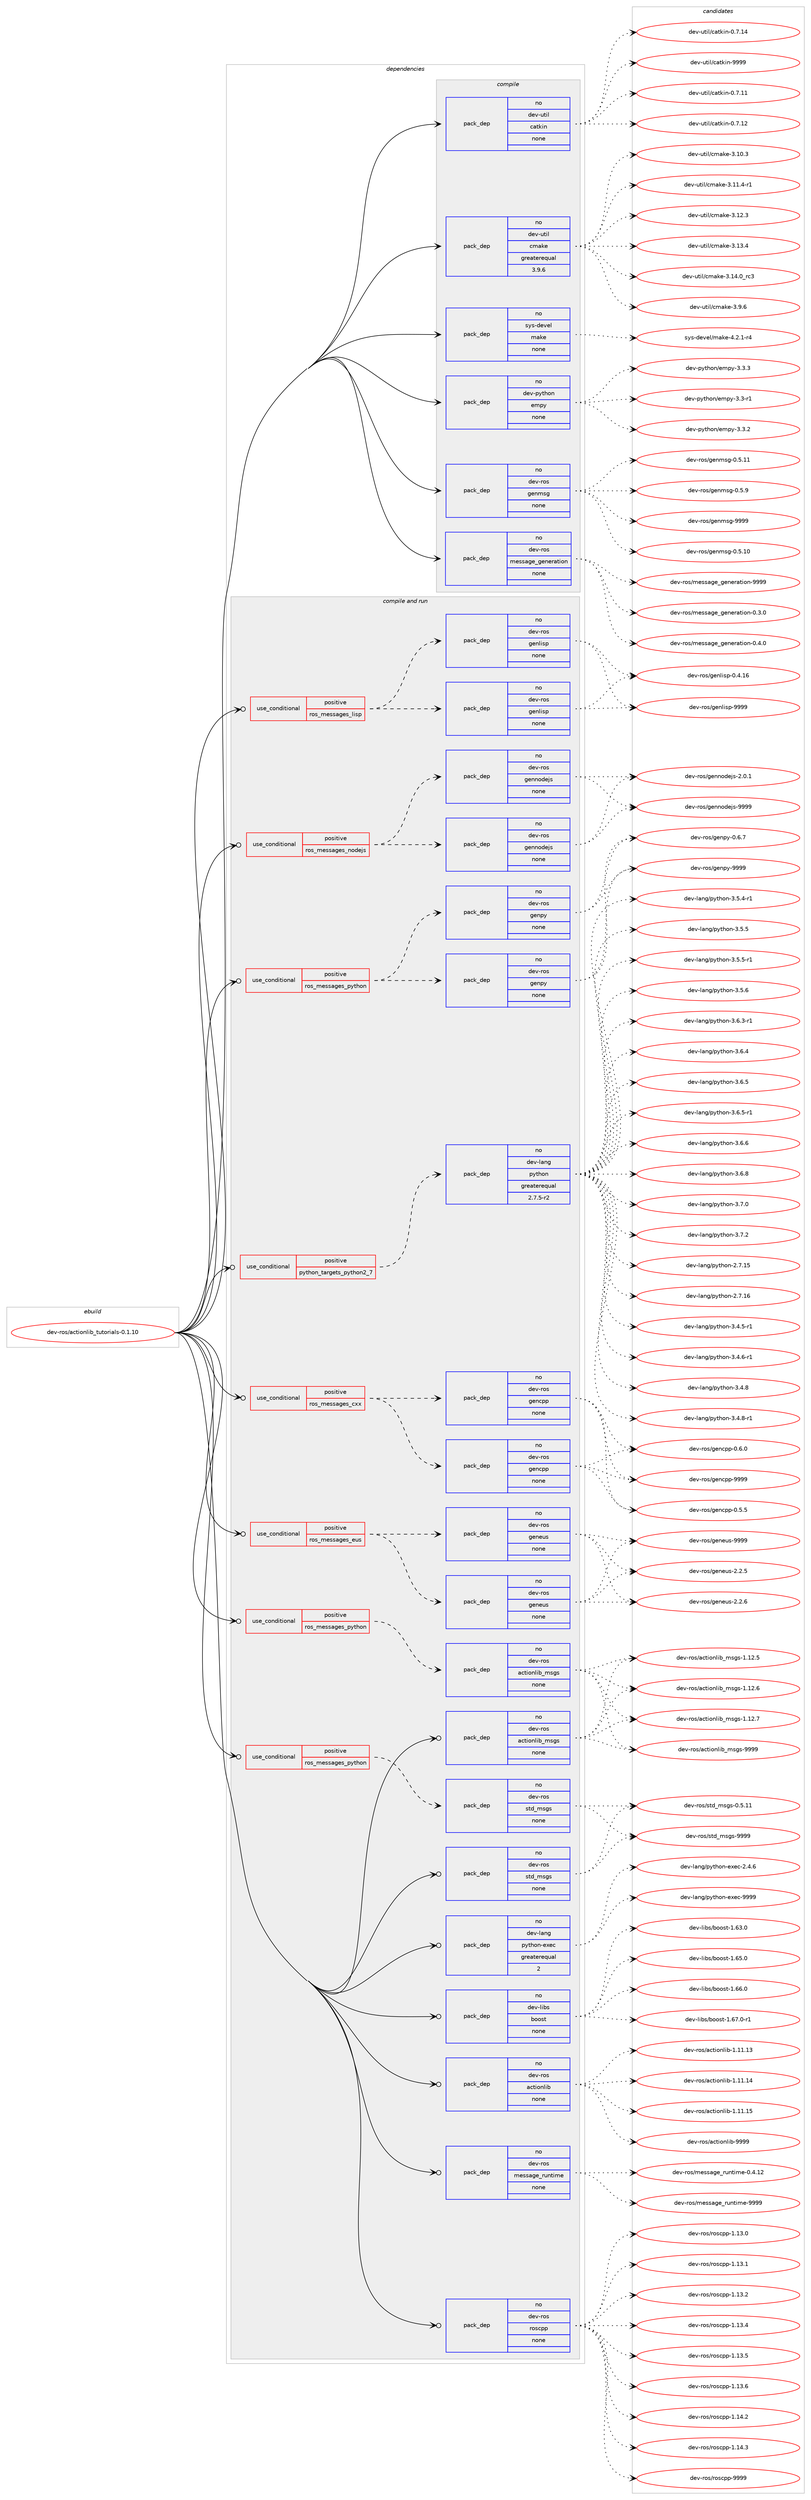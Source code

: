 digraph prolog {

# *************
# Graph options
# *************

newrank=true;
concentrate=true;
compound=true;
graph [rankdir=LR,fontname=Helvetica,fontsize=10,ranksep=1.5];#, ranksep=2.5, nodesep=0.2];
edge  [arrowhead=vee];
node  [fontname=Helvetica,fontsize=10];

# **********
# The ebuild
# **********

subgraph cluster_leftcol {
color=gray;
rank=same;
label=<<i>ebuild</i>>;
id [label="dev-ros/actionlib_tutorials-0.1.10", color=red, width=4, href="../dev-ros/actionlib_tutorials-0.1.10.svg"];
}

# ****************
# The dependencies
# ****************

subgraph cluster_midcol {
color=gray;
label=<<i>dependencies</i>>;
subgraph cluster_compile {
fillcolor="#eeeeee";
style=filled;
label=<<i>compile</i>>;
subgraph pack1040278 {
dependency1451483 [label=<<TABLE BORDER="0" CELLBORDER="1" CELLSPACING="0" CELLPADDING="4" WIDTH="220"><TR><TD ROWSPAN="6" CELLPADDING="30">pack_dep</TD></TR><TR><TD WIDTH="110">no</TD></TR><TR><TD>dev-python</TD></TR><TR><TD>empy</TD></TR><TR><TD>none</TD></TR><TR><TD></TD></TR></TABLE>>, shape=none, color=blue];
}
id:e -> dependency1451483:w [weight=20,style="solid",arrowhead="vee"];
subgraph pack1040279 {
dependency1451484 [label=<<TABLE BORDER="0" CELLBORDER="1" CELLSPACING="0" CELLPADDING="4" WIDTH="220"><TR><TD ROWSPAN="6" CELLPADDING="30">pack_dep</TD></TR><TR><TD WIDTH="110">no</TD></TR><TR><TD>dev-ros</TD></TR><TR><TD>genmsg</TD></TR><TR><TD>none</TD></TR><TR><TD></TD></TR></TABLE>>, shape=none, color=blue];
}
id:e -> dependency1451484:w [weight=20,style="solid",arrowhead="vee"];
subgraph pack1040280 {
dependency1451485 [label=<<TABLE BORDER="0" CELLBORDER="1" CELLSPACING="0" CELLPADDING="4" WIDTH="220"><TR><TD ROWSPAN="6" CELLPADDING="30">pack_dep</TD></TR><TR><TD WIDTH="110">no</TD></TR><TR><TD>dev-ros</TD></TR><TR><TD>message_generation</TD></TR><TR><TD>none</TD></TR><TR><TD></TD></TR></TABLE>>, shape=none, color=blue];
}
id:e -> dependency1451485:w [weight=20,style="solid",arrowhead="vee"];
subgraph pack1040281 {
dependency1451486 [label=<<TABLE BORDER="0" CELLBORDER="1" CELLSPACING="0" CELLPADDING="4" WIDTH="220"><TR><TD ROWSPAN="6" CELLPADDING="30">pack_dep</TD></TR><TR><TD WIDTH="110">no</TD></TR><TR><TD>dev-util</TD></TR><TR><TD>catkin</TD></TR><TR><TD>none</TD></TR><TR><TD></TD></TR></TABLE>>, shape=none, color=blue];
}
id:e -> dependency1451486:w [weight=20,style="solid",arrowhead="vee"];
subgraph pack1040282 {
dependency1451487 [label=<<TABLE BORDER="0" CELLBORDER="1" CELLSPACING="0" CELLPADDING="4" WIDTH="220"><TR><TD ROWSPAN="6" CELLPADDING="30">pack_dep</TD></TR><TR><TD WIDTH="110">no</TD></TR><TR><TD>dev-util</TD></TR><TR><TD>cmake</TD></TR><TR><TD>greaterequal</TD></TR><TR><TD>3.9.6</TD></TR></TABLE>>, shape=none, color=blue];
}
id:e -> dependency1451487:w [weight=20,style="solid",arrowhead="vee"];
subgraph pack1040283 {
dependency1451488 [label=<<TABLE BORDER="0" CELLBORDER="1" CELLSPACING="0" CELLPADDING="4" WIDTH="220"><TR><TD ROWSPAN="6" CELLPADDING="30">pack_dep</TD></TR><TR><TD WIDTH="110">no</TD></TR><TR><TD>sys-devel</TD></TR><TR><TD>make</TD></TR><TR><TD>none</TD></TR><TR><TD></TD></TR></TABLE>>, shape=none, color=blue];
}
id:e -> dependency1451488:w [weight=20,style="solid",arrowhead="vee"];
}
subgraph cluster_compileandrun {
fillcolor="#eeeeee";
style=filled;
label=<<i>compile and run</i>>;
subgraph cond387825 {
dependency1451489 [label=<<TABLE BORDER="0" CELLBORDER="1" CELLSPACING="0" CELLPADDING="4"><TR><TD ROWSPAN="3" CELLPADDING="10">use_conditional</TD></TR><TR><TD>positive</TD></TR><TR><TD>python_targets_python2_7</TD></TR></TABLE>>, shape=none, color=red];
subgraph pack1040284 {
dependency1451490 [label=<<TABLE BORDER="0" CELLBORDER="1" CELLSPACING="0" CELLPADDING="4" WIDTH="220"><TR><TD ROWSPAN="6" CELLPADDING="30">pack_dep</TD></TR><TR><TD WIDTH="110">no</TD></TR><TR><TD>dev-lang</TD></TR><TR><TD>python</TD></TR><TR><TD>greaterequal</TD></TR><TR><TD>2.7.5-r2</TD></TR></TABLE>>, shape=none, color=blue];
}
dependency1451489:e -> dependency1451490:w [weight=20,style="dashed",arrowhead="vee"];
}
id:e -> dependency1451489:w [weight=20,style="solid",arrowhead="odotvee"];
subgraph cond387826 {
dependency1451491 [label=<<TABLE BORDER="0" CELLBORDER="1" CELLSPACING="0" CELLPADDING="4"><TR><TD ROWSPAN="3" CELLPADDING="10">use_conditional</TD></TR><TR><TD>positive</TD></TR><TR><TD>ros_messages_cxx</TD></TR></TABLE>>, shape=none, color=red];
subgraph pack1040285 {
dependency1451492 [label=<<TABLE BORDER="0" CELLBORDER="1" CELLSPACING="0" CELLPADDING="4" WIDTH="220"><TR><TD ROWSPAN="6" CELLPADDING="30">pack_dep</TD></TR><TR><TD WIDTH="110">no</TD></TR><TR><TD>dev-ros</TD></TR><TR><TD>gencpp</TD></TR><TR><TD>none</TD></TR><TR><TD></TD></TR></TABLE>>, shape=none, color=blue];
}
dependency1451491:e -> dependency1451492:w [weight=20,style="dashed",arrowhead="vee"];
subgraph pack1040286 {
dependency1451493 [label=<<TABLE BORDER="0" CELLBORDER="1" CELLSPACING="0" CELLPADDING="4" WIDTH="220"><TR><TD ROWSPAN="6" CELLPADDING="30">pack_dep</TD></TR><TR><TD WIDTH="110">no</TD></TR><TR><TD>dev-ros</TD></TR><TR><TD>gencpp</TD></TR><TR><TD>none</TD></TR><TR><TD></TD></TR></TABLE>>, shape=none, color=blue];
}
dependency1451491:e -> dependency1451493:w [weight=20,style="dashed",arrowhead="vee"];
}
id:e -> dependency1451491:w [weight=20,style="solid",arrowhead="odotvee"];
subgraph cond387827 {
dependency1451494 [label=<<TABLE BORDER="0" CELLBORDER="1" CELLSPACING="0" CELLPADDING="4"><TR><TD ROWSPAN="3" CELLPADDING="10">use_conditional</TD></TR><TR><TD>positive</TD></TR><TR><TD>ros_messages_eus</TD></TR></TABLE>>, shape=none, color=red];
subgraph pack1040287 {
dependency1451495 [label=<<TABLE BORDER="0" CELLBORDER="1" CELLSPACING="0" CELLPADDING="4" WIDTH="220"><TR><TD ROWSPAN="6" CELLPADDING="30">pack_dep</TD></TR><TR><TD WIDTH="110">no</TD></TR><TR><TD>dev-ros</TD></TR><TR><TD>geneus</TD></TR><TR><TD>none</TD></TR><TR><TD></TD></TR></TABLE>>, shape=none, color=blue];
}
dependency1451494:e -> dependency1451495:w [weight=20,style="dashed",arrowhead="vee"];
subgraph pack1040288 {
dependency1451496 [label=<<TABLE BORDER="0" CELLBORDER="1" CELLSPACING="0" CELLPADDING="4" WIDTH="220"><TR><TD ROWSPAN="6" CELLPADDING="30">pack_dep</TD></TR><TR><TD WIDTH="110">no</TD></TR><TR><TD>dev-ros</TD></TR><TR><TD>geneus</TD></TR><TR><TD>none</TD></TR><TR><TD></TD></TR></TABLE>>, shape=none, color=blue];
}
dependency1451494:e -> dependency1451496:w [weight=20,style="dashed",arrowhead="vee"];
}
id:e -> dependency1451494:w [weight=20,style="solid",arrowhead="odotvee"];
subgraph cond387828 {
dependency1451497 [label=<<TABLE BORDER="0" CELLBORDER="1" CELLSPACING="0" CELLPADDING="4"><TR><TD ROWSPAN="3" CELLPADDING="10">use_conditional</TD></TR><TR><TD>positive</TD></TR><TR><TD>ros_messages_lisp</TD></TR></TABLE>>, shape=none, color=red];
subgraph pack1040289 {
dependency1451498 [label=<<TABLE BORDER="0" CELLBORDER="1" CELLSPACING="0" CELLPADDING="4" WIDTH="220"><TR><TD ROWSPAN="6" CELLPADDING="30">pack_dep</TD></TR><TR><TD WIDTH="110">no</TD></TR><TR><TD>dev-ros</TD></TR><TR><TD>genlisp</TD></TR><TR><TD>none</TD></TR><TR><TD></TD></TR></TABLE>>, shape=none, color=blue];
}
dependency1451497:e -> dependency1451498:w [weight=20,style="dashed",arrowhead="vee"];
subgraph pack1040290 {
dependency1451499 [label=<<TABLE BORDER="0" CELLBORDER="1" CELLSPACING="0" CELLPADDING="4" WIDTH="220"><TR><TD ROWSPAN="6" CELLPADDING="30">pack_dep</TD></TR><TR><TD WIDTH="110">no</TD></TR><TR><TD>dev-ros</TD></TR><TR><TD>genlisp</TD></TR><TR><TD>none</TD></TR><TR><TD></TD></TR></TABLE>>, shape=none, color=blue];
}
dependency1451497:e -> dependency1451499:w [weight=20,style="dashed",arrowhead="vee"];
}
id:e -> dependency1451497:w [weight=20,style="solid",arrowhead="odotvee"];
subgraph cond387829 {
dependency1451500 [label=<<TABLE BORDER="0" CELLBORDER="1" CELLSPACING="0" CELLPADDING="4"><TR><TD ROWSPAN="3" CELLPADDING="10">use_conditional</TD></TR><TR><TD>positive</TD></TR><TR><TD>ros_messages_nodejs</TD></TR></TABLE>>, shape=none, color=red];
subgraph pack1040291 {
dependency1451501 [label=<<TABLE BORDER="0" CELLBORDER="1" CELLSPACING="0" CELLPADDING="4" WIDTH="220"><TR><TD ROWSPAN="6" CELLPADDING="30">pack_dep</TD></TR><TR><TD WIDTH="110">no</TD></TR><TR><TD>dev-ros</TD></TR><TR><TD>gennodejs</TD></TR><TR><TD>none</TD></TR><TR><TD></TD></TR></TABLE>>, shape=none, color=blue];
}
dependency1451500:e -> dependency1451501:w [weight=20,style="dashed",arrowhead="vee"];
subgraph pack1040292 {
dependency1451502 [label=<<TABLE BORDER="0" CELLBORDER="1" CELLSPACING="0" CELLPADDING="4" WIDTH="220"><TR><TD ROWSPAN="6" CELLPADDING="30">pack_dep</TD></TR><TR><TD WIDTH="110">no</TD></TR><TR><TD>dev-ros</TD></TR><TR><TD>gennodejs</TD></TR><TR><TD>none</TD></TR><TR><TD></TD></TR></TABLE>>, shape=none, color=blue];
}
dependency1451500:e -> dependency1451502:w [weight=20,style="dashed",arrowhead="vee"];
}
id:e -> dependency1451500:w [weight=20,style="solid",arrowhead="odotvee"];
subgraph cond387830 {
dependency1451503 [label=<<TABLE BORDER="0" CELLBORDER="1" CELLSPACING="0" CELLPADDING="4"><TR><TD ROWSPAN="3" CELLPADDING="10">use_conditional</TD></TR><TR><TD>positive</TD></TR><TR><TD>ros_messages_python</TD></TR></TABLE>>, shape=none, color=red];
subgraph pack1040293 {
dependency1451504 [label=<<TABLE BORDER="0" CELLBORDER="1" CELLSPACING="0" CELLPADDING="4" WIDTH="220"><TR><TD ROWSPAN="6" CELLPADDING="30">pack_dep</TD></TR><TR><TD WIDTH="110">no</TD></TR><TR><TD>dev-ros</TD></TR><TR><TD>actionlib_msgs</TD></TR><TR><TD>none</TD></TR><TR><TD></TD></TR></TABLE>>, shape=none, color=blue];
}
dependency1451503:e -> dependency1451504:w [weight=20,style="dashed",arrowhead="vee"];
}
id:e -> dependency1451503:w [weight=20,style="solid",arrowhead="odotvee"];
subgraph cond387831 {
dependency1451505 [label=<<TABLE BORDER="0" CELLBORDER="1" CELLSPACING="0" CELLPADDING="4"><TR><TD ROWSPAN="3" CELLPADDING="10">use_conditional</TD></TR><TR><TD>positive</TD></TR><TR><TD>ros_messages_python</TD></TR></TABLE>>, shape=none, color=red];
subgraph pack1040294 {
dependency1451506 [label=<<TABLE BORDER="0" CELLBORDER="1" CELLSPACING="0" CELLPADDING="4" WIDTH="220"><TR><TD ROWSPAN="6" CELLPADDING="30">pack_dep</TD></TR><TR><TD WIDTH="110">no</TD></TR><TR><TD>dev-ros</TD></TR><TR><TD>genpy</TD></TR><TR><TD>none</TD></TR><TR><TD></TD></TR></TABLE>>, shape=none, color=blue];
}
dependency1451505:e -> dependency1451506:w [weight=20,style="dashed",arrowhead="vee"];
subgraph pack1040295 {
dependency1451507 [label=<<TABLE BORDER="0" CELLBORDER="1" CELLSPACING="0" CELLPADDING="4" WIDTH="220"><TR><TD ROWSPAN="6" CELLPADDING="30">pack_dep</TD></TR><TR><TD WIDTH="110">no</TD></TR><TR><TD>dev-ros</TD></TR><TR><TD>genpy</TD></TR><TR><TD>none</TD></TR><TR><TD></TD></TR></TABLE>>, shape=none, color=blue];
}
dependency1451505:e -> dependency1451507:w [weight=20,style="dashed",arrowhead="vee"];
}
id:e -> dependency1451505:w [weight=20,style="solid",arrowhead="odotvee"];
subgraph cond387832 {
dependency1451508 [label=<<TABLE BORDER="0" CELLBORDER="1" CELLSPACING="0" CELLPADDING="4"><TR><TD ROWSPAN="3" CELLPADDING="10">use_conditional</TD></TR><TR><TD>positive</TD></TR><TR><TD>ros_messages_python</TD></TR></TABLE>>, shape=none, color=red];
subgraph pack1040296 {
dependency1451509 [label=<<TABLE BORDER="0" CELLBORDER="1" CELLSPACING="0" CELLPADDING="4" WIDTH="220"><TR><TD ROWSPAN="6" CELLPADDING="30">pack_dep</TD></TR><TR><TD WIDTH="110">no</TD></TR><TR><TD>dev-ros</TD></TR><TR><TD>std_msgs</TD></TR><TR><TD>none</TD></TR><TR><TD></TD></TR></TABLE>>, shape=none, color=blue];
}
dependency1451508:e -> dependency1451509:w [weight=20,style="dashed",arrowhead="vee"];
}
id:e -> dependency1451508:w [weight=20,style="solid",arrowhead="odotvee"];
subgraph pack1040297 {
dependency1451510 [label=<<TABLE BORDER="0" CELLBORDER="1" CELLSPACING="0" CELLPADDING="4" WIDTH="220"><TR><TD ROWSPAN="6" CELLPADDING="30">pack_dep</TD></TR><TR><TD WIDTH="110">no</TD></TR><TR><TD>dev-lang</TD></TR><TR><TD>python-exec</TD></TR><TR><TD>greaterequal</TD></TR><TR><TD>2</TD></TR></TABLE>>, shape=none, color=blue];
}
id:e -> dependency1451510:w [weight=20,style="solid",arrowhead="odotvee"];
subgraph pack1040298 {
dependency1451511 [label=<<TABLE BORDER="0" CELLBORDER="1" CELLSPACING="0" CELLPADDING="4" WIDTH="220"><TR><TD ROWSPAN="6" CELLPADDING="30">pack_dep</TD></TR><TR><TD WIDTH="110">no</TD></TR><TR><TD>dev-libs</TD></TR><TR><TD>boost</TD></TR><TR><TD>none</TD></TR><TR><TD></TD></TR></TABLE>>, shape=none, color=blue];
}
id:e -> dependency1451511:w [weight=20,style="solid",arrowhead="odotvee"];
subgraph pack1040299 {
dependency1451512 [label=<<TABLE BORDER="0" CELLBORDER="1" CELLSPACING="0" CELLPADDING="4" WIDTH="220"><TR><TD ROWSPAN="6" CELLPADDING="30">pack_dep</TD></TR><TR><TD WIDTH="110">no</TD></TR><TR><TD>dev-ros</TD></TR><TR><TD>actionlib</TD></TR><TR><TD>none</TD></TR><TR><TD></TD></TR></TABLE>>, shape=none, color=blue];
}
id:e -> dependency1451512:w [weight=20,style="solid",arrowhead="odotvee"];
subgraph pack1040300 {
dependency1451513 [label=<<TABLE BORDER="0" CELLBORDER="1" CELLSPACING="0" CELLPADDING="4" WIDTH="220"><TR><TD ROWSPAN="6" CELLPADDING="30">pack_dep</TD></TR><TR><TD WIDTH="110">no</TD></TR><TR><TD>dev-ros</TD></TR><TR><TD>actionlib_msgs</TD></TR><TR><TD>none</TD></TR><TR><TD></TD></TR></TABLE>>, shape=none, color=blue];
}
id:e -> dependency1451513:w [weight=20,style="solid",arrowhead="odotvee"];
subgraph pack1040301 {
dependency1451514 [label=<<TABLE BORDER="0" CELLBORDER="1" CELLSPACING="0" CELLPADDING="4" WIDTH="220"><TR><TD ROWSPAN="6" CELLPADDING="30">pack_dep</TD></TR><TR><TD WIDTH="110">no</TD></TR><TR><TD>dev-ros</TD></TR><TR><TD>message_runtime</TD></TR><TR><TD>none</TD></TR><TR><TD></TD></TR></TABLE>>, shape=none, color=blue];
}
id:e -> dependency1451514:w [weight=20,style="solid",arrowhead="odotvee"];
subgraph pack1040302 {
dependency1451515 [label=<<TABLE BORDER="0" CELLBORDER="1" CELLSPACING="0" CELLPADDING="4" WIDTH="220"><TR><TD ROWSPAN="6" CELLPADDING="30">pack_dep</TD></TR><TR><TD WIDTH="110">no</TD></TR><TR><TD>dev-ros</TD></TR><TR><TD>roscpp</TD></TR><TR><TD>none</TD></TR><TR><TD></TD></TR></TABLE>>, shape=none, color=blue];
}
id:e -> dependency1451515:w [weight=20,style="solid",arrowhead="odotvee"];
subgraph pack1040303 {
dependency1451516 [label=<<TABLE BORDER="0" CELLBORDER="1" CELLSPACING="0" CELLPADDING="4" WIDTH="220"><TR><TD ROWSPAN="6" CELLPADDING="30">pack_dep</TD></TR><TR><TD WIDTH="110">no</TD></TR><TR><TD>dev-ros</TD></TR><TR><TD>std_msgs</TD></TR><TR><TD>none</TD></TR><TR><TD></TD></TR></TABLE>>, shape=none, color=blue];
}
id:e -> dependency1451516:w [weight=20,style="solid",arrowhead="odotvee"];
}
subgraph cluster_run {
fillcolor="#eeeeee";
style=filled;
label=<<i>run</i>>;
}
}

# **************
# The candidates
# **************

subgraph cluster_choices {
rank=same;
color=gray;
label=<<i>candidates</i>>;

subgraph choice1040278 {
color=black;
nodesep=1;
choice1001011184511212111610411111047101109112121455146514511449 [label="dev-python/empy-3.3-r1", color=red, width=4,href="../dev-python/empy-3.3-r1.svg"];
choice1001011184511212111610411111047101109112121455146514650 [label="dev-python/empy-3.3.2", color=red, width=4,href="../dev-python/empy-3.3.2.svg"];
choice1001011184511212111610411111047101109112121455146514651 [label="dev-python/empy-3.3.3", color=red, width=4,href="../dev-python/empy-3.3.3.svg"];
dependency1451483:e -> choice1001011184511212111610411111047101109112121455146514511449:w [style=dotted,weight="100"];
dependency1451483:e -> choice1001011184511212111610411111047101109112121455146514650:w [style=dotted,weight="100"];
dependency1451483:e -> choice1001011184511212111610411111047101109112121455146514651:w [style=dotted,weight="100"];
}
subgraph choice1040279 {
color=black;
nodesep=1;
choice100101118451141111154710310111010911510345484653464948 [label="dev-ros/genmsg-0.5.10", color=red, width=4,href="../dev-ros/genmsg-0.5.10.svg"];
choice100101118451141111154710310111010911510345484653464949 [label="dev-ros/genmsg-0.5.11", color=red, width=4,href="../dev-ros/genmsg-0.5.11.svg"];
choice1001011184511411111547103101110109115103454846534657 [label="dev-ros/genmsg-0.5.9", color=red, width=4,href="../dev-ros/genmsg-0.5.9.svg"];
choice10010111845114111115471031011101091151034557575757 [label="dev-ros/genmsg-9999", color=red, width=4,href="../dev-ros/genmsg-9999.svg"];
dependency1451484:e -> choice100101118451141111154710310111010911510345484653464948:w [style=dotted,weight="100"];
dependency1451484:e -> choice100101118451141111154710310111010911510345484653464949:w [style=dotted,weight="100"];
dependency1451484:e -> choice1001011184511411111547103101110109115103454846534657:w [style=dotted,weight="100"];
dependency1451484:e -> choice10010111845114111115471031011101091151034557575757:w [style=dotted,weight="100"];
}
subgraph choice1040280 {
color=black;
nodesep=1;
choice1001011184511411111547109101115115971031019510310111010111497116105111110454846514648 [label="dev-ros/message_generation-0.3.0", color=red, width=4,href="../dev-ros/message_generation-0.3.0.svg"];
choice1001011184511411111547109101115115971031019510310111010111497116105111110454846524648 [label="dev-ros/message_generation-0.4.0", color=red, width=4,href="../dev-ros/message_generation-0.4.0.svg"];
choice10010111845114111115471091011151159710310195103101110101114971161051111104557575757 [label="dev-ros/message_generation-9999", color=red, width=4,href="../dev-ros/message_generation-9999.svg"];
dependency1451485:e -> choice1001011184511411111547109101115115971031019510310111010111497116105111110454846514648:w [style=dotted,weight="100"];
dependency1451485:e -> choice1001011184511411111547109101115115971031019510310111010111497116105111110454846524648:w [style=dotted,weight="100"];
dependency1451485:e -> choice10010111845114111115471091011151159710310195103101110101114971161051111104557575757:w [style=dotted,weight="100"];
}
subgraph choice1040281 {
color=black;
nodesep=1;
choice1001011184511711610510847999711610710511045484655464949 [label="dev-util/catkin-0.7.11", color=red, width=4,href="../dev-util/catkin-0.7.11.svg"];
choice1001011184511711610510847999711610710511045484655464950 [label="dev-util/catkin-0.7.12", color=red, width=4,href="../dev-util/catkin-0.7.12.svg"];
choice1001011184511711610510847999711610710511045484655464952 [label="dev-util/catkin-0.7.14", color=red, width=4,href="../dev-util/catkin-0.7.14.svg"];
choice100101118451171161051084799971161071051104557575757 [label="dev-util/catkin-9999", color=red, width=4,href="../dev-util/catkin-9999.svg"];
dependency1451486:e -> choice1001011184511711610510847999711610710511045484655464949:w [style=dotted,weight="100"];
dependency1451486:e -> choice1001011184511711610510847999711610710511045484655464950:w [style=dotted,weight="100"];
dependency1451486:e -> choice1001011184511711610510847999711610710511045484655464952:w [style=dotted,weight="100"];
dependency1451486:e -> choice100101118451171161051084799971161071051104557575757:w [style=dotted,weight="100"];
}
subgraph choice1040282 {
color=black;
nodesep=1;
choice1001011184511711610510847991099710710145514649484651 [label="dev-util/cmake-3.10.3", color=red, width=4,href="../dev-util/cmake-3.10.3.svg"];
choice10010111845117116105108479910997107101455146494946524511449 [label="dev-util/cmake-3.11.4-r1", color=red, width=4,href="../dev-util/cmake-3.11.4-r1.svg"];
choice1001011184511711610510847991099710710145514649504651 [label="dev-util/cmake-3.12.3", color=red, width=4,href="../dev-util/cmake-3.12.3.svg"];
choice1001011184511711610510847991099710710145514649514652 [label="dev-util/cmake-3.13.4", color=red, width=4,href="../dev-util/cmake-3.13.4.svg"];
choice1001011184511711610510847991099710710145514649524648951149951 [label="dev-util/cmake-3.14.0_rc3", color=red, width=4,href="../dev-util/cmake-3.14.0_rc3.svg"];
choice10010111845117116105108479910997107101455146574654 [label="dev-util/cmake-3.9.6", color=red, width=4,href="../dev-util/cmake-3.9.6.svg"];
dependency1451487:e -> choice1001011184511711610510847991099710710145514649484651:w [style=dotted,weight="100"];
dependency1451487:e -> choice10010111845117116105108479910997107101455146494946524511449:w [style=dotted,weight="100"];
dependency1451487:e -> choice1001011184511711610510847991099710710145514649504651:w [style=dotted,weight="100"];
dependency1451487:e -> choice1001011184511711610510847991099710710145514649514652:w [style=dotted,weight="100"];
dependency1451487:e -> choice1001011184511711610510847991099710710145514649524648951149951:w [style=dotted,weight="100"];
dependency1451487:e -> choice10010111845117116105108479910997107101455146574654:w [style=dotted,weight="100"];
}
subgraph choice1040283 {
color=black;
nodesep=1;
choice1151211154510010111810110847109971071014552465046494511452 [label="sys-devel/make-4.2.1-r4", color=red, width=4,href="../sys-devel/make-4.2.1-r4.svg"];
dependency1451488:e -> choice1151211154510010111810110847109971071014552465046494511452:w [style=dotted,weight="100"];
}
subgraph choice1040284 {
color=black;
nodesep=1;
choice10010111845108971101034711212111610411111045504655464953 [label="dev-lang/python-2.7.15", color=red, width=4,href="../dev-lang/python-2.7.15.svg"];
choice10010111845108971101034711212111610411111045504655464954 [label="dev-lang/python-2.7.16", color=red, width=4,href="../dev-lang/python-2.7.16.svg"];
choice1001011184510897110103471121211161041111104551465246534511449 [label="dev-lang/python-3.4.5-r1", color=red, width=4,href="../dev-lang/python-3.4.5-r1.svg"];
choice1001011184510897110103471121211161041111104551465246544511449 [label="dev-lang/python-3.4.6-r1", color=red, width=4,href="../dev-lang/python-3.4.6-r1.svg"];
choice100101118451089711010347112121116104111110455146524656 [label="dev-lang/python-3.4.8", color=red, width=4,href="../dev-lang/python-3.4.8.svg"];
choice1001011184510897110103471121211161041111104551465246564511449 [label="dev-lang/python-3.4.8-r1", color=red, width=4,href="../dev-lang/python-3.4.8-r1.svg"];
choice1001011184510897110103471121211161041111104551465346524511449 [label="dev-lang/python-3.5.4-r1", color=red, width=4,href="../dev-lang/python-3.5.4-r1.svg"];
choice100101118451089711010347112121116104111110455146534653 [label="dev-lang/python-3.5.5", color=red, width=4,href="../dev-lang/python-3.5.5.svg"];
choice1001011184510897110103471121211161041111104551465346534511449 [label="dev-lang/python-3.5.5-r1", color=red, width=4,href="../dev-lang/python-3.5.5-r1.svg"];
choice100101118451089711010347112121116104111110455146534654 [label="dev-lang/python-3.5.6", color=red, width=4,href="../dev-lang/python-3.5.6.svg"];
choice1001011184510897110103471121211161041111104551465446514511449 [label="dev-lang/python-3.6.3-r1", color=red, width=4,href="../dev-lang/python-3.6.3-r1.svg"];
choice100101118451089711010347112121116104111110455146544652 [label="dev-lang/python-3.6.4", color=red, width=4,href="../dev-lang/python-3.6.4.svg"];
choice100101118451089711010347112121116104111110455146544653 [label="dev-lang/python-3.6.5", color=red, width=4,href="../dev-lang/python-3.6.5.svg"];
choice1001011184510897110103471121211161041111104551465446534511449 [label="dev-lang/python-3.6.5-r1", color=red, width=4,href="../dev-lang/python-3.6.5-r1.svg"];
choice100101118451089711010347112121116104111110455146544654 [label="dev-lang/python-3.6.6", color=red, width=4,href="../dev-lang/python-3.6.6.svg"];
choice100101118451089711010347112121116104111110455146544656 [label="dev-lang/python-3.6.8", color=red, width=4,href="../dev-lang/python-3.6.8.svg"];
choice100101118451089711010347112121116104111110455146554648 [label="dev-lang/python-3.7.0", color=red, width=4,href="../dev-lang/python-3.7.0.svg"];
choice100101118451089711010347112121116104111110455146554650 [label="dev-lang/python-3.7.2", color=red, width=4,href="../dev-lang/python-3.7.2.svg"];
dependency1451490:e -> choice10010111845108971101034711212111610411111045504655464953:w [style=dotted,weight="100"];
dependency1451490:e -> choice10010111845108971101034711212111610411111045504655464954:w [style=dotted,weight="100"];
dependency1451490:e -> choice1001011184510897110103471121211161041111104551465246534511449:w [style=dotted,weight="100"];
dependency1451490:e -> choice1001011184510897110103471121211161041111104551465246544511449:w [style=dotted,weight="100"];
dependency1451490:e -> choice100101118451089711010347112121116104111110455146524656:w [style=dotted,weight="100"];
dependency1451490:e -> choice1001011184510897110103471121211161041111104551465246564511449:w [style=dotted,weight="100"];
dependency1451490:e -> choice1001011184510897110103471121211161041111104551465346524511449:w [style=dotted,weight="100"];
dependency1451490:e -> choice100101118451089711010347112121116104111110455146534653:w [style=dotted,weight="100"];
dependency1451490:e -> choice1001011184510897110103471121211161041111104551465346534511449:w [style=dotted,weight="100"];
dependency1451490:e -> choice100101118451089711010347112121116104111110455146534654:w [style=dotted,weight="100"];
dependency1451490:e -> choice1001011184510897110103471121211161041111104551465446514511449:w [style=dotted,weight="100"];
dependency1451490:e -> choice100101118451089711010347112121116104111110455146544652:w [style=dotted,weight="100"];
dependency1451490:e -> choice100101118451089711010347112121116104111110455146544653:w [style=dotted,weight="100"];
dependency1451490:e -> choice1001011184510897110103471121211161041111104551465446534511449:w [style=dotted,weight="100"];
dependency1451490:e -> choice100101118451089711010347112121116104111110455146544654:w [style=dotted,weight="100"];
dependency1451490:e -> choice100101118451089711010347112121116104111110455146544656:w [style=dotted,weight="100"];
dependency1451490:e -> choice100101118451089711010347112121116104111110455146554648:w [style=dotted,weight="100"];
dependency1451490:e -> choice100101118451089711010347112121116104111110455146554650:w [style=dotted,weight="100"];
}
subgraph choice1040285 {
color=black;
nodesep=1;
choice100101118451141111154710310111099112112454846534653 [label="dev-ros/gencpp-0.5.5", color=red, width=4,href="../dev-ros/gencpp-0.5.5.svg"];
choice100101118451141111154710310111099112112454846544648 [label="dev-ros/gencpp-0.6.0", color=red, width=4,href="../dev-ros/gencpp-0.6.0.svg"];
choice1001011184511411111547103101110991121124557575757 [label="dev-ros/gencpp-9999", color=red, width=4,href="../dev-ros/gencpp-9999.svg"];
dependency1451492:e -> choice100101118451141111154710310111099112112454846534653:w [style=dotted,weight="100"];
dependency1451492:e -> choice100101118451141111154710310111099112112454846544648:w [style=dotted,weight="100"];
dependency1451492:e -> choice1001011184511411111547103101110991121124557575757:w [style=dotted,weight="100"];
}
subgraph choice1040286 {
color=black;
nodesep=1;
choice100101118451141111154710310111099112112454846534653 [label="dev-ros/gencpp-0.5.5", color=red, width=4,href="../dev-ros/gencpp-0.5.5.svg"];
choice100101118451141111154710310111099112112454846544648 [label="dev-ros/gencpp-0.6.0", color=red, width=4,href="../dev-ros/gencpp-0.6.0.svg"];
choice1001011184511411111547103101110991121124557575757 [label="dev-ros/gencpp-9999", color=red, width=4,href="../dev-ros/gencpp-9999.svg"];
dependency1451493:e -> choice100101118451141111154710310111099112112454846534653:w [style=dotted,weight="100"];
dependency1451493:e -> choice100101118451141111154710310111099112112454846544648:w [style=dotted,weight="100"];
dependency1451493:e -> choice1001011184511411111547103101110991121124557575757:w [style=dotted,weight="100"];
}
subgraph choice1040287 {
color=black;
nodesep=1;
choice1001011184511411111547103101110101117115455046504653 [label="dev-ros/geneus-2.2.5", color=red, width=4,href="../dev-ros/geneus-2.2.5.svg"];
choice1001011184511411111547103101110101117115455046504654 [label="dev-ros/geneus-2.2.6", color=red, width=4,href="../dev-ros/geneus-2.2.6.svg"];
choice10010111845114111115471031011101011171154557575757 [label="dev-ros/geneus-9999", color=red, width=4,href="../dev-ros/geneus-9999.svg"];
dependency1451495:e -> choice1001011184511411111547103101110101117115455046504653:w [style=dotted,weight="100"];
dependency1451495:e -> choice1001011184511411111547103101110101117115455046504654:w [style=dotted,weight="100"];
dependency1451495:e -> choice10010111845114111115471031011101011171154557575757:w [style=dotted,weight="100"];
}
subgraph choice1040288 {
color=black;
nodesep=1;
choice1001011184511411111547103101110101117115455046504653 [label="dev-ros/geneus-2.2.5", color=red, width=4,href="../dev-ros/geneus-2.2.5.svg"];
choice1001011184511411111547103101110101117115455046504654 [label="dev-ros/geneus-2.2.6", color=red, width=4,href="../dev-ros/geneus-2.2.6.svg"];
choice10010111845114111115471031011101011171154557575757 [label="dev-ros/geneus-9999", color=red, width=4,href="../dev-ros/geneus-9999.svg"];
dependency1451496:e -> choice1001011184511411111547103101110101117115455046504653:w [style=dotted,weight="100"];
dependency1451496:e -> choice1001011184511411111547103101110101117115455046504654:w [style=dotted,weight="100"];
dependency1451496:e -> choice10010111845114111115471031011101011171154557575757:w [style=dotted,weight="100"];
}
subgraph choice1040289 {
color=black;
nodesep=1;
choice100101118451141111154710310111010810511511245484652464954 [label="dev-ros/genlisp-0.4.16", color=red, width=4,href="../dev-ros/genlisp-0.4.16.svg"];
choice10010111845114111115471031011101081051151124557575757 [label="dev-ros/genlisp-9999", color=red, width=4,href="../dev-ros/genlisp-9999.svg"];
dependency1451498:e -> choice100101118451141111154710310111010810511511245484652464954:w [style=dotted,weight="100"];
dependency1451498:e -> choice10010111845114111115471031011101081051151124557575757:w [style=dotted,weight="100"];
}
subgraph choice1040290 {
color=black;
nodesep=1;
choice100101118451141111154710310111010810511511245484652464954 [label="dev-ros/genlisp-0.4.16", color=red, width=4,href="../dev-ros/genlisp-0.4.16.svg"];
choice10010111845114111115471031011101081051151124557575757 [label="dev-ros/genlisp-9999", color=red, width=4,href="../dev-ros/genlisp-9999.svg"];
dependency1451499:e -> choice100101118451141111154710310111010810511511245484652464954:w [style=dotted,weight="100"];
dependency1451499:e -> choice10010111845114111115471031011101081051151124557575757:w [style=dotted,weight="100"];
}
subgraph choice1040291 {
color=black;
nodesep=1;
choice1001011184511411111547103101110110111100101106115455046484649 [label="dev-ros/gennodejs-2.0.1", color=red, width=4,href="../dev-ros/gennodejs-2.0.1.svg"];
choice10010111845114111115471031011101101111001011061154557575757 [label="dev-ros/gennodejs-9999", color=red, width=4,href="../dev-ros/gennodejs-9999.svg"];
dependency1451501:e -> choice1001011184511411111547103101110110111100101106115455046484649:w [style=dotted,weight="100"];
dependency1451501:e -> choice10010111845114111115471031011101101111001011061154557575757:w [style=dotted,weight="100"];
}
subgraph choice1040292 {
color=black;
nodesep=1;
choice1001011184511411111547103101110110111100101106115455046484649 [label="dev-ros/gennodejs-2.0.1", color=red, width=4,href="../dev-ros/gennodejs-2.0.1.svg"];
choice10010111845114111115471031011101101111001011061154557575757 [label="dev-ros/gennodejs-9999", color=red, width=4,href="../dev-ros/gennodejs-9999.svg"];
dependency1451502:e -> choice1001011184511411111547103101110110111100101106115455046484649:w [style=dotted,weight="100"];
dependency1451502:e -> choice10010111845114111115471031011101101111001011061154557575757:w [style=dotted,weight="100"];
}
subgraph choice1040293 {
color=black;
nodesep=1;
choice10010111845114111115479799116105111110108105989510911510311545494649504653 [label="dev-ros/actionlib_msgs-1.12.5", color=red, width=4,href="../dev-ros/actionlib_msgs-1.12.5.svg"];
choice10010111845114111115479799116105111110108105989510911510311545494649504654 [label="dev-ros/actionlib_msgs-1.12.6", color=red, width=4,href="../dev-ros/actionlib_msgs-1.12.6.svg"];
choice10010111845114111115479799116105111110108105989510911510311545494649504655 [label="dev-ros/actionlib_msgs-1.12.7", color=red, width=4,href="../dev-ros/actionlib_msgs-1.12.7.svg"];
choice1001011184511411111547979911610511111010810598951091151031154557575757 [label="dev-ros/actionlib_msgs-9999", color=red, width=4,href="../dev-ros/actionlib_msgs-9999.svg"];
dependency1451504:e -> choice10010111845114111115479799116105111110108105989510911510311545494649504653:w [style=dotted,weight="100"];
dependency1451504:e -> choice10010111845114111115479799116105111110108105989510911510311545494649504654:w [style=dotted,weight="100"];
dependency1451504:e -> choice10010111845114111115479799116105111110108105989510911510311545494649504655:w [style=dotted,weight="100"];
dependency1451504:e -> choice1001011184511411111547979911610511111010810598951091151031154557575757:w [style=dotted,weight="100"];
}
subgraph choice1040294 {
color=black;
nodesep=1;
choice1001011184511411111547103101110112121454846544655 [label="dev-ros/genpy-0.6.7", color=red, width=4,href="../dev-ros/genpy-0.6.7.svg"];
choice10010111845114111115471031011101121214557575757 [label="dev-ros/genpy-9999", color=red, width=4,href="../dev-ros/genpy-9999.svg"];
dependency1451506:e -> choice1001011184511411111547103101110112121454846544655:w [style=dotted,weight="100"];
dependency1451506:e -> choice10010111845114111115471031011101121214557575757:w [style=dotted,weight="100"];
}
subgraph choice1040295 {
color=black;
nodesep=1;
choice1001011184511411111547103101110112121454846544655 [label="dev-ros/genpy-0.6.7", color=red, width=4,href="../dev-ros/genpy-0.6.7.svg"];
choice10010111845114111115471031011101121214557575757 [label="dev-ros/genpy-9999", color=red, width=4,href="../dev-ros/genpy-9999.svg"];
dependency1451507:e -> choice1001011184511411111547103101110112121454846544655:w [style=dotted,weight="100"];
dependency1451507:e -> choice10010111845114111115471031011101121214557575757:w [style=dotted,weight="100"];
}
subgraph choice1040296 {
color=black;
nodesep=1;
choice10010111845114111115471151161009510911510311545484653464949 [label="dev-ros/std_msgs-0.5.11", color=red, width=4,href="../dev-ros/std_msgs-0.5.11.svg"];
choice1001011184511411111547115116100951091151031154557575757 [label="dev-ros/std_msgs-9999", color=red, width=4,href="../dev-ros/std_msgs-9999.svg"];
dependency1451509:e -> choice10010111845114111115471151161009510911510311545484653464949:w [style=dotted,weight="100"];
dependency1451509:e -> choice1001011184511411111547115116100951091151031154557575757:w [style=dotted,weight="100"];
}
subgraph choice1040297 {
color=black;
nodesep=1;
choice1001011184510897110103471121211161041111104510112010199455046524654 [label="dev-lang/python-exec-2.4.6", color=red, width=4,href="../dev-lang/python-exec-2.4.6.svg"];
choice10010111845108971101034711212111610411111045101120101994557575757 [label="dev-lang/python-exec-9999", color=red, width=4,href="../dev-lang/python-exec-9999.svg"];
dependency1451510:e -> choice1001011184510897110103471121211161041111104510112010199455046524654:w [style=dotted,weight="100"];
dependency1451510:e -> choice10010111845108971101034711212111610411111045101120101994557575757:w [style=dotted,weight="100"];
}
subgraph choice1040298 {
color=black;
nodesep=1;
choice1001011184510810598115479811111111511645494654514648 [label="dev-libs/boost-1.63.0", color=red, width=4,href="../dev-libs/boost-1.63.0.svg"];
choice1001011184510810598115479811111111511645494654534648 [label="dev-libs/boost-1.65.0", color=red, width=4,href="../dev-libs/boost-1.65.0.svg"];
choice1001011184510810598115479811111111511645494654544648 [label="dev-libs/boost-1.66.0", color=red, width=4,href="../dev-libs/boost-1.66.0.svg"];
choice10010111845108105981154798111111115116454946545546484511449 [label="dev-libs/boost-1.67.0-r1", color=red, width=4,href="../dev-libs/boost-1.67.0-r1.svg"];
dependency1451511:e -> choice1001011184510810598115479811111111511645494654514648:w [style=dotted,weight="100"];
dependency1451511:e -> choice1001011184510810598115479811111111511645494654534648:w [style=dotted,weight="100"];
dependency1451511:e -> choice1001011184510810598115479811111111511645494654544648:w [style=dotted,weight="100"];
dependency1451511:e -> choice10010111845108105981154798111111115116454946545546484511449:w [style=dotted,weight="100"];
}
subgraph choice1040299 {
color=black;
nodesep=1;
choice10010111845114111115479799116105111110108105984549464949464951 [label="dev-ros/actionlib-1.11.13", color=red, width=4,href="../dev-ros/actionlib-1.11.13.svg"];
choice10010111845114111115479799116105111110108105984549464949464952 [label="dev-ros/actionlib-1.11.14", color=red, width=4,href="../dev-ros/actionlib-1.11.14.svg"];
choice10010111845114111115479799116105111110108105984549464949464953 [label="dev-ros/actionlib-1.11.15", color=red, width=4,href="../dev-ros/actionlib-1.11.15.svg"];
choice10010111845114111115479799116105111110108105984557575757 [label="dev-ros/actionlib-9999", color=red, width=4,href="../dev-ros/actionlib-9999.svg"];
dependency1451512:e -> choice10010111845114111115479799116105111110108105984549464949464951:w [style=dotted,weight="100"];
dependency1451512:e -> choice10010111845114111115479799116105111110108105984549464949464952:w [style=dotted,weight="100"];
dependency1451512:e -> choice10010111845114111115479799116105111110108105984549464949464953:w [style=dotted,weight="100"];
dependency1451512:e -> choice10010111845114111115479799116105111110108105984557575757:w [style=dotted,weight="100"];
}
subgraph choice1040300 {
color=black;
nodesep=1;
choice10010111845114111115479799116105111110108105989510911510311545494649504653 [label="dev-ros/actionlib_msgs-1.12.5", color=red, width=4,href="../dev-ros/actionlib_msgs-1.12.5.svg"];
choice10010111845114111115479799116105111110108105989510911510311545494649504654 [label="dev-ros/actionlib_msgs-1.12.6", color=red, width=4,href="../dev-ros/actionlib_msgs-1.12.6.svg"];
choice10010111845114111115479799116105111110108105989510911510311545494649504655 [label="dev-ros/actionlib_msgs-1.12.7", color=red, width=4,href="../dev-ros/actionlib_msgs-1.12.7.svg"];
choice1001011184511411111547979911610511111010810598951091151031154557575757 [label="dev-ros/actionlib_msgs-9999", color=red, width=4,href="../dev-ros/actionlib_msgs-9999.svg"];
dependency1451513:e -> choice10010111845114111115479799116105111110108105989510911510311545494649504653:w [style=dotted,weight="100"];
dependency1451513:e -> choice10010111845114111115479799116105111110108105989510911510311545494649504654:w [style=dotted,weight="100"];
dependency1451513:e -> choice10010111845114111115479799116105111110108105989510911510311545494649504655:w [style=dotted,weight="100"];
dependency1451513:e -> choice1001011184511411111547979911610511111010810598951091151031154557575757:w [style=dotted,weight="100"];
}
subgraph choice1040301 {
color=black;
nodesep=1;
choice1001011184511411111547109101115115971031019511411711011610510910145484652464950 [label="dev-ros/message_runtime-0.4.12", color=red, width=4,href="../dev-ros/message_runtime-0.4.12.svg"];
choice100101118451141111154710910111511597103101951141171101161051091014557575757 [label="dev-ros/message_runtime-9999", color=red, width=4,href="../dev-ros/message_runtime-9999.svg"];
dependency1451514:e -> choice1001011184511411111547109101115115971031019511411711011610510910145484652464950:w [style=dotted,weight="100"];
dependency1451514:e -> choice100101118451141111154710910111511597103101951141171101161051091014557575757:w [style=dotted,weight="100"];
}
subgraph choice1040302 {
color=black;
nodesep=1;
choice10010111845114111115471141111159911211245494649514648 [label="dev-ros/roscpp-1.13.0", color=red, width=4,href="../dev-ros/roscpp-1.13.0.svg"];
choice10010111845114111115471141111159911211245494649514649 [label="dev-ros/roscpp-1.13.1", color=red, width=4,href="../dev-ros/roscpp-1.13.1.svg"];
choice10010111845114111115471141111159911211245494649514650 [label="dev-ros/roscpp-1.13.2", color=red, width=4,href="../dev-ros/roscpp-1.13.2.svg"];
choice10010111845114111115471141111159911211245494649514652 [label="dev-ros/roscpp-1.13.4", color=red, width=4,href="../dev-ros/roscpp-1.13.4.svg"];
choice10010111845114111115471141111159911211245494649514653 [label="dev-ros/roscpp-1.13.5", color=red, width=4,href="../dev-ros/roscpp-1.13.5.svg"];
choice10010111845114111115471141111159911211245494649514654 [label="dev-ros/roscpp-1.13.6", color=red, width=4,href="../dev-ros/roscpp-1.13.6.svg"];
choice10010111845114111115471141111159911211245494649524650 [label="dev-ros/roscpp-1.14.2", color=red, width=4,href="../dev-ros/roscpp-1.14.2.svg"];
choice10010111845114111115471141111159911211245494649524651 [label="dev-ros/roscpp-1.14.3", color=red, width=4,href="../dev-ros/roscpp-1.14.3.svg"];
choice1001011184511411111547114111115991121124557575757 [label="dev-ros/roscpp-9999", color=red, width=4,href="../dev-ros/roscpp-9999.svg"];
dependency1451515:e -> choice10010111845114111115471141111159911211245494649514648:w [style=dotted,weight="100"];
dependency1451515:e -> choice10010111845114111115471141111159911211245494649514649:w [style=dotted,weight="100"];
dependency1451515:e -> choice10010111845114111115471141111159911211245494649514650:w [style=dotted,weight="100"];
dependency1451515:e -> choice10010111845114111115471141111159911211245494649514652:w [style=dotted,weight="100"];
dependency1451515:e -> choice10010111845114111115471141111159911211245494649514653:w [style=dotted,weight="100"];
dependency1451515:e -> choice10010111845114111115471141111159911211245494649514654:w [style=dotted,weight="100"];
dependency1451515:e -> choice10010111845114111115471141111159911211245494649524650:w [style=dotted,weight="100"];
dependency1451515:e -> choice10010111845114111115471141111159911211245494649524651:w [style=dotted,weight="100"];
dependency1451515:e -> choice1001011184511411111547114111115991121124557575757:w [style=dotted,weight="100"];
}
subgraph choice1040303 {
color=black;
nodesep=1;
choice10010111845114111115471151161009510911510311545484653464949 [label="dev-ros/std_msgs-0.5.11", color=red, width=4,href="../dev-ros/std_msgs-0.5.11.svg"];
choice1001011184511411111547115116100951091151031154557575757 [label="dev-ros/std_msgs-9999", color=red, width=4,href="../dev-ros/std_msgs-9999.svg"];
dependency1451516:e -> choice10010111845114111115471151161009510911510311545484653464949:w [style=dotted,weight="100"];
dependency1451516:e -> choice1001011184511411111547115116100951091151031154557575757:w [style=dotted,weight="100"];
}
}

}
